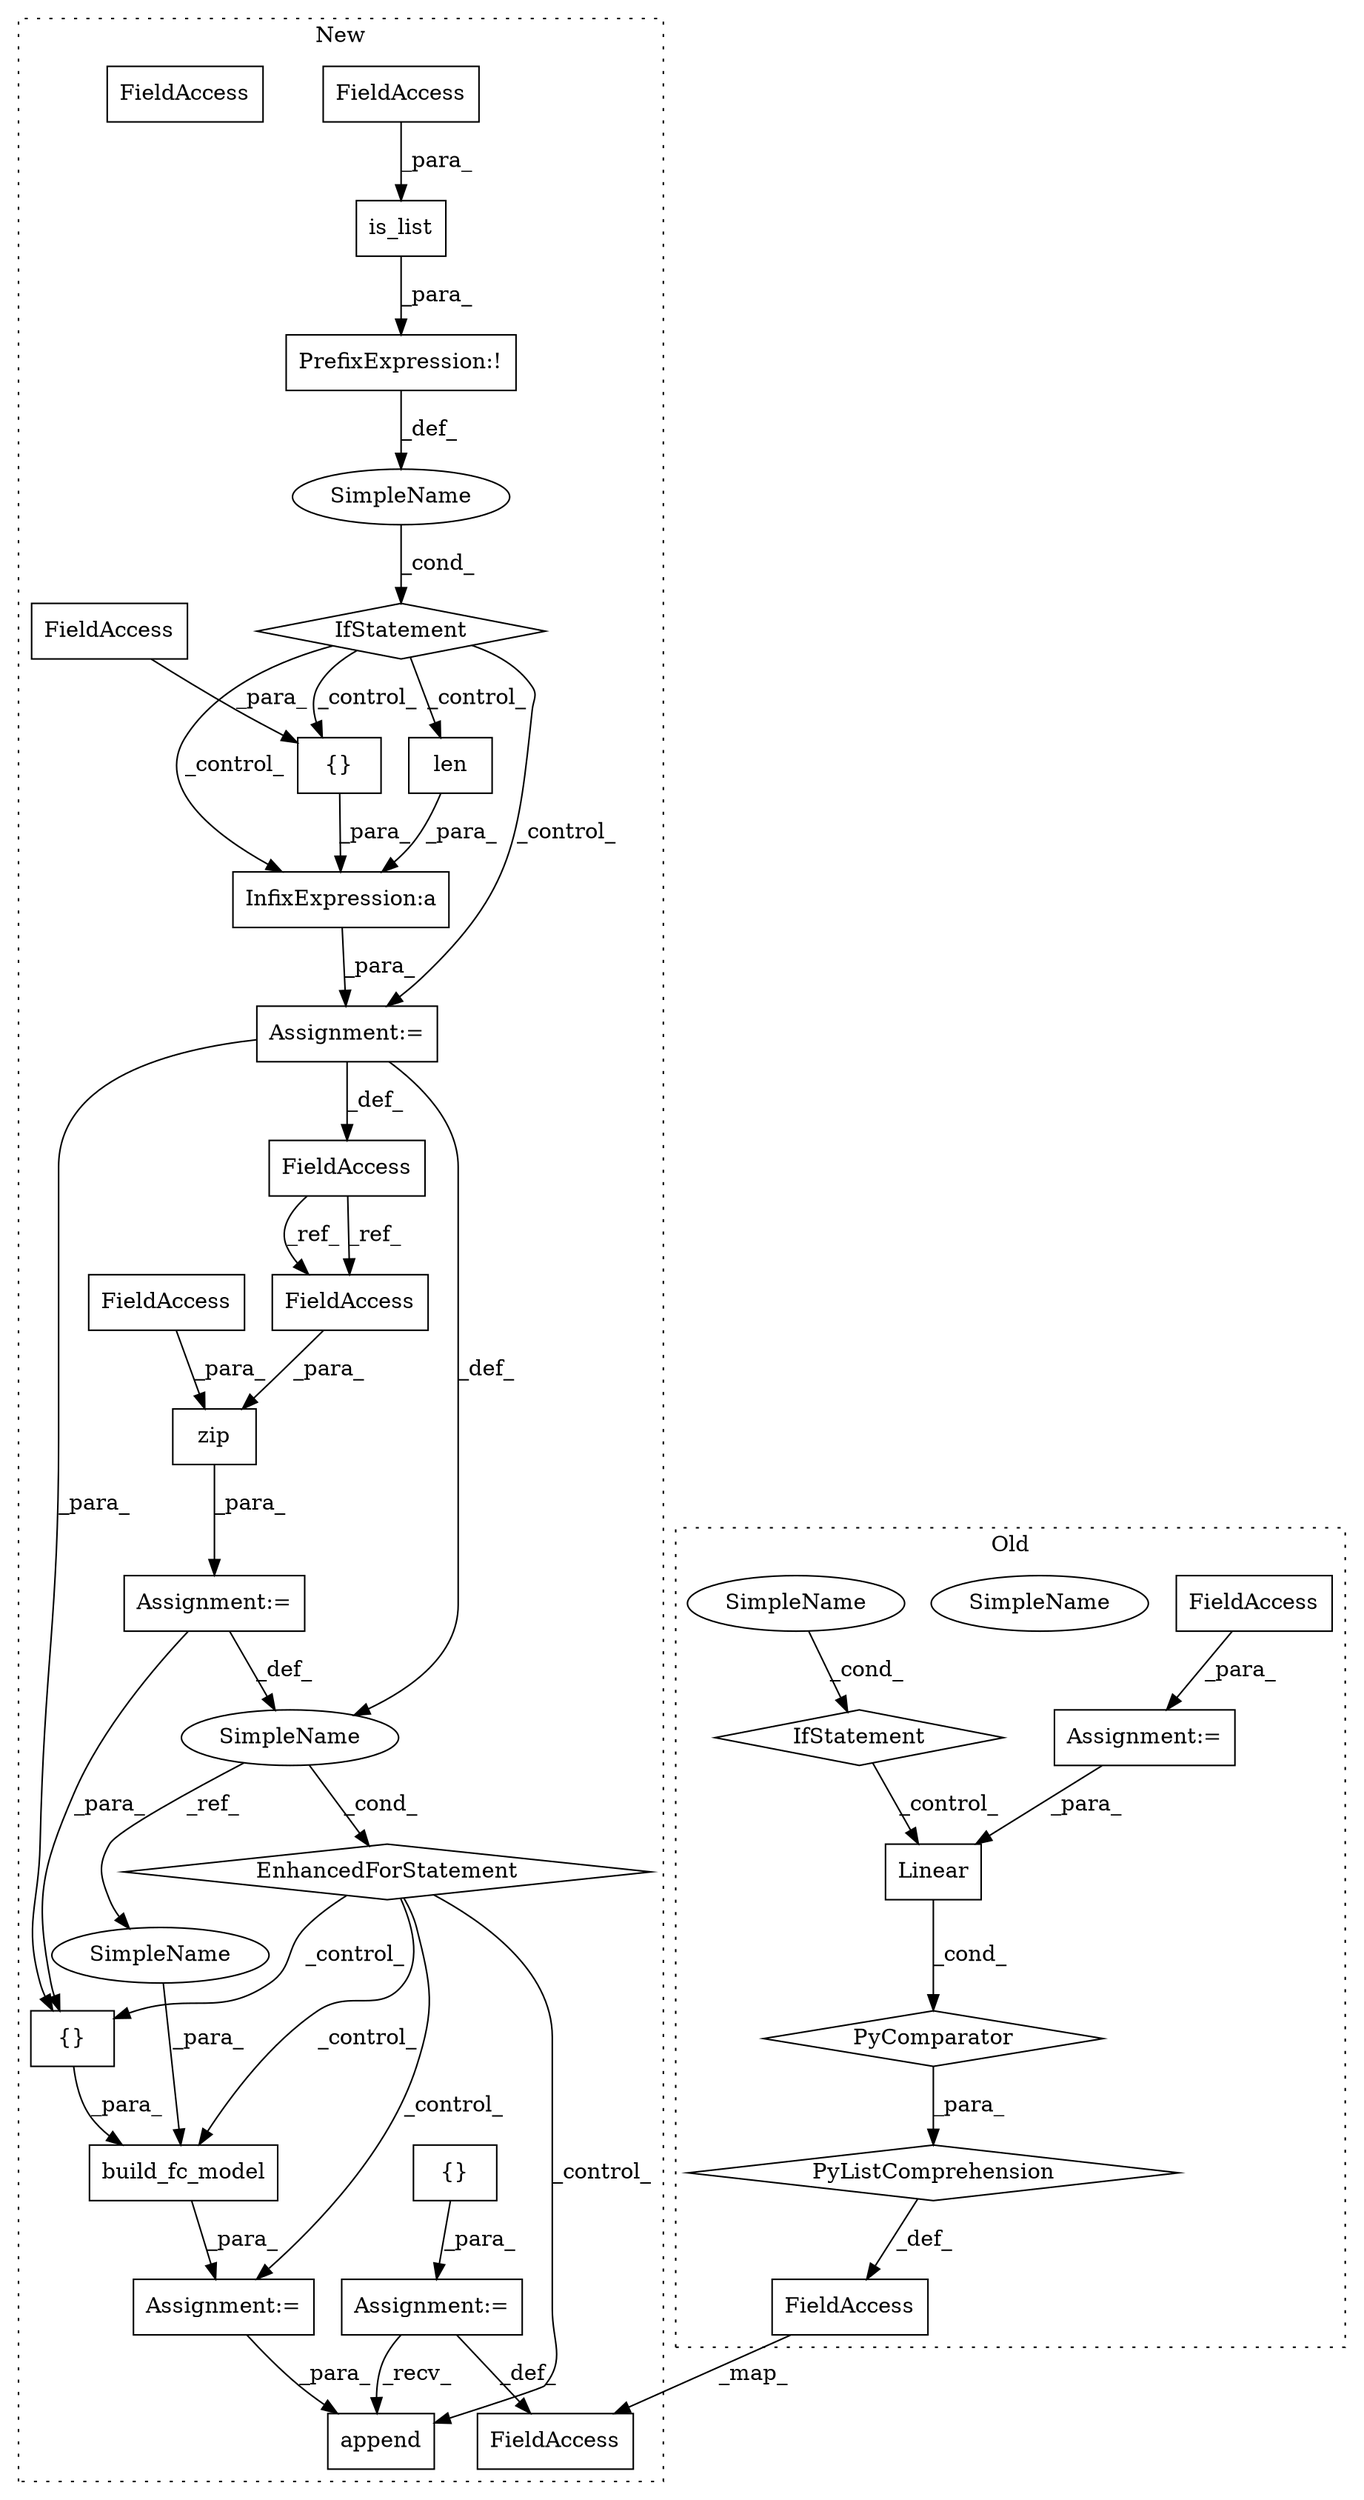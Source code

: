 digraph G {
subgraph cluster0 {
1 [label="PyListComprehension" a="109" s="1209" l="135" shape="diamond"];
7 [label="PyComparator" a="113" s="1304" l="32" shape="diamond"];
8 [label="Assignment:=" a="7" s="1304" l="32" shape="box"];
17 [label="Linear" a="32" s="1218,1239" l="7,1" shape="box"];
21 [label="FieldAccess" a="22" s="1315" l="12" shape="box"];
22 [label="IfStatement" a="25" s="1304" l="32" shape="diamond"];
23 [label="SimpleName" a="42" s="1331" l="5" shape="ellipse"];
31 [label="FieldAccess" a="22" s="1159" l="16" shape="box"];
34 [label="SimpleName" a="42" s="1331" l="5" shape="ellipse"];
label = "Old";
style="dotted";
}
subgraph cluster1 {
2 [label="is_list" a="32" s="1275,1308" l="8,1" shape="box"];
3 [label="InfixExpression:a" a="27" s="1384" l="3" shape="box"];
4 [label="IfStatement" a="25" s="1263,1309" l="4,2" shape="diamond"];
5 [label="{}" a="4" s="1357,1383" l="1,1" shape="box"];
6 [label="SimpleName" a="42" s="" l="" shape="ellipse"];
9 [label="Assignment:=" a="7" s="1509,1641" l="73,2" shape="box"];
10 [label="EnhancedForStatement" a="70" s="1509,1641" l="73,2" shape="diamond"];
11 [label="zip" a="32" s="1598,1640" l="4,1" shape="box"];
12 [label="PrefixExpression:!" a="38" s="1267" l="1" shape="box"];
13 [label="{}" a="4" s="1691,1706" l="1,1" shape="box"];
14 [label="SimpleName" a="42" s="1586" l="9" shape="ellipse"];
15 [label="len" a="32" s="1387,1398" l="4,1" shape="box"];
16 [label="FieldAccess" a="22" s="1283" l="25" shape="box"];
18 [label="FieldAccess" a="22" s="1321" l="25" shape="box"];
19 [label="FieldAccess" a="22" s="1615" l="25" shape="box"];
20 [label="FieldAccess" a="22" s="1358" l="25" shape="box"];
24 [label="FieldAccess" a="22" s="1602" l="12" shape="box"];
25 [label="Assignment:=" a="7" s="1346" l="1" shape="box"];
26 [label="Assignment:=" a="7" s="1657" l="1" shape="box"];
27 [label="append" a="32" s="1734,1745" l="7,1" shape="box"];
28 [label="{}" a="4" s="1499" l="2" shape="box"];
29 [label="Assignment:=" a="7" s="1489" l="1" shape="box"];
30 [label="FieldAccess" a="22" s="1762" l="16" shape="box"];
32 [label="build_fc_model" a="32" s="1667,1717" l="15,1" shape="box"];
33 [label="FieldAccess" a="22" s="1615" l="25" shape="box"];
35 [label="SimpleName" a="42" s="1708" l="9" shape="ellipse"];
label = "New";
style="dotted";
}
1 -> 31 [label="_def_"];
2 -> 12 [label="_para_"];
3 -> 25 [label="_para_"];
4 -> 3 [label="_control_"];
4 -> 5 [label="_control_"];
4 -> 15 [label="_control_"];
4 -> 25 [label="_control_"];
5 -> 3 [label="_para_"];
6 -> 4 [label="_cond_"];
7 -> 1 [label="_para_"];
8 -> 17 [label="_para_"];
9 -> 13 [label="_para_"];
9 -> 14 [label="_def_"];
10 -> 13 [label="_control_"];
10 -> 27 [label="_control_"];
10 -> 26 [label="_control_"];
10 -> 32 [label="_control_"];
11 -> 9 [label="_para_"];
12 -> 6 [label="_def_"];
13 -> 32 [label="_para_"];
14 -> 35 [label="_ref_"];
14 -> 10 [label="_cond_"];
15 -> 3 [label="_para_"];
16 -> 2 [label="_para_"];
17 -> 7 [label="_cond_"];
18 -> 33 [label="_ref_"];
18 -> 33 [label="_ref_"];
20 -> 5 [label="_para_"];
21 -> 8 [label="_para_"];
22 -> 17 [label="_control_"];
24 -> 11 [label="_para_"];
25 -> 18 [label="_def_"];
25 -> 13 [label="_para_"];
25 -> 14 [label="_def_"];
26 -> 27 [label="_para_"];
28 -> 29 [label="_para_"];
29 -> 27 [label="_recv_"];
29 -> 30 [label="_def_"];
31 -> 30 [label="_map_"];
32 -> 26 [label="_para_"];
33 -> 11 [label="_para_"];
34 -> 22 [label="_cond_"];
35 -> 32 [label="_para_"];
}